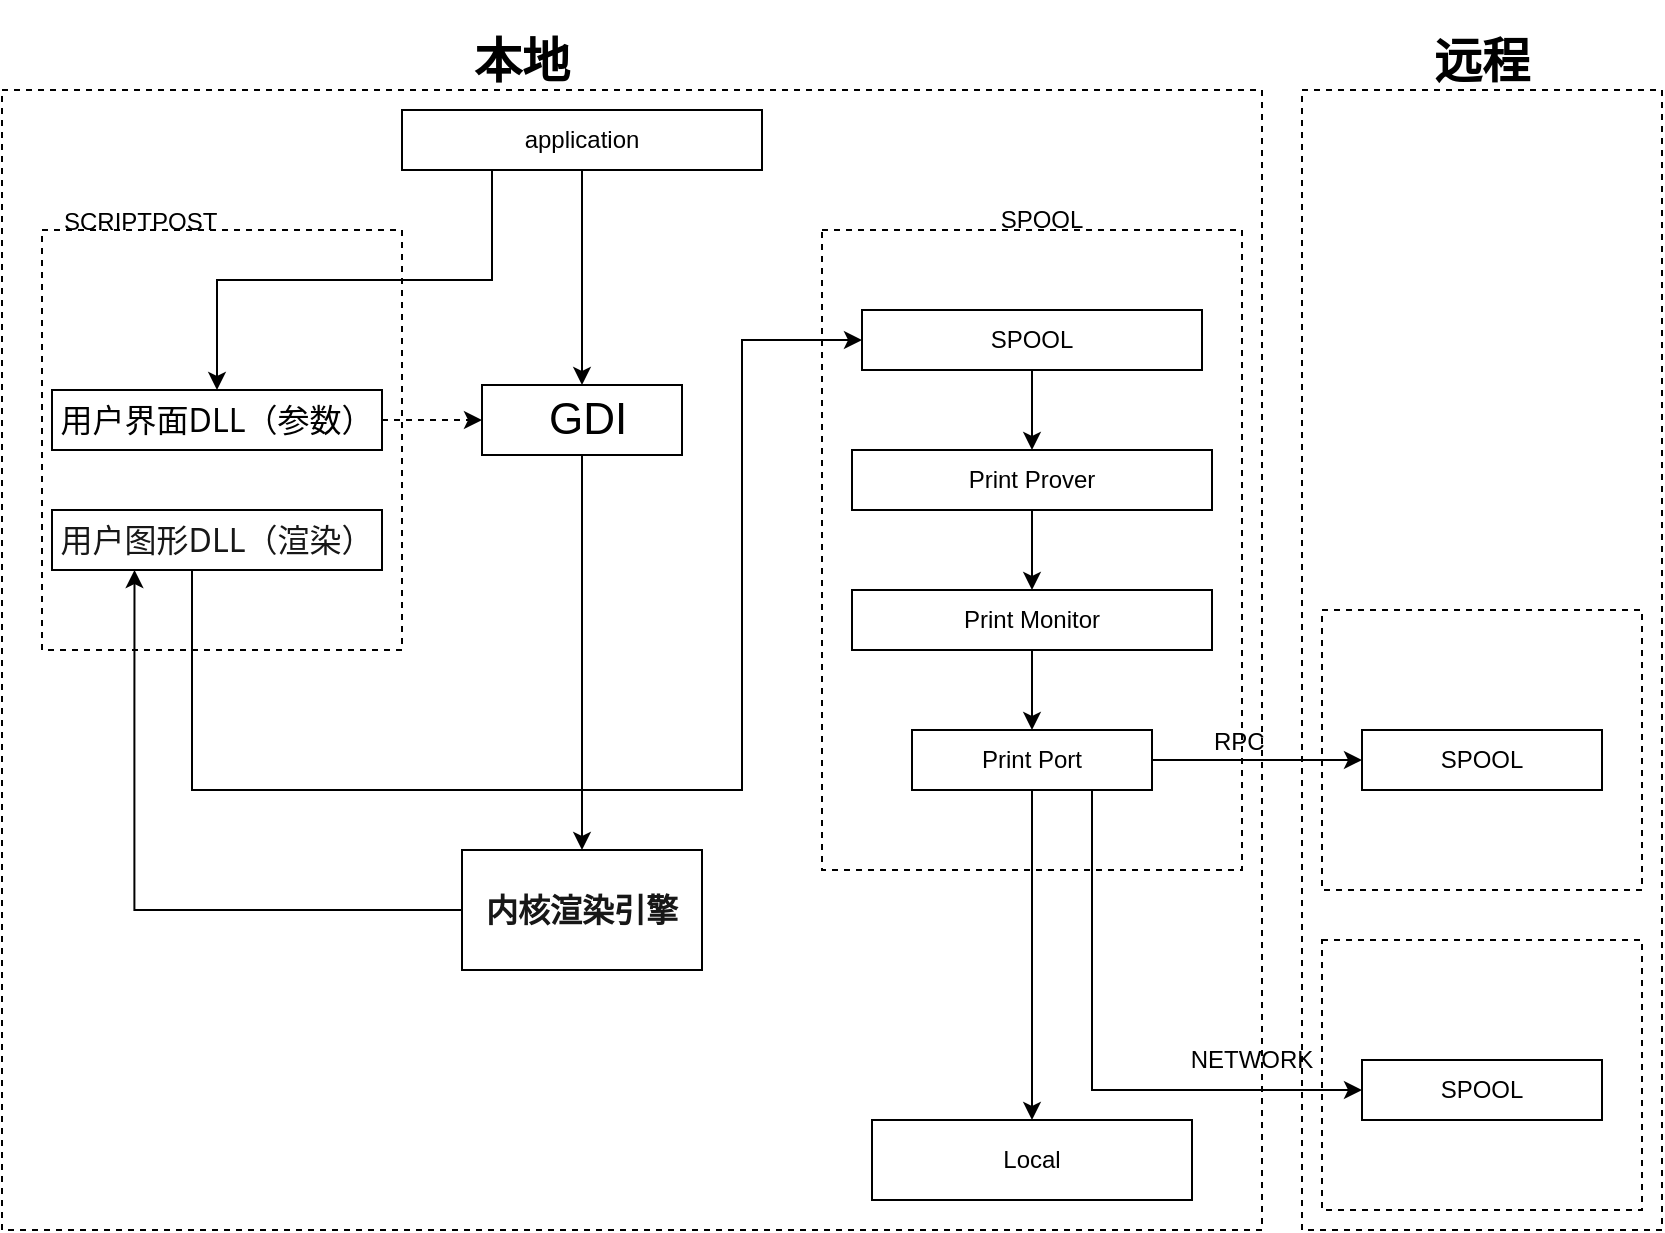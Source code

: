 <mxfile version="20.4.0" type="github">
  <diagram id="Hg01c8yL0vzKY2bh_a4h" name="第 1 页">
    <mxGraphModel dx="1730" dy="2134" grid="1" gridSize="10" guides="1" tooltips="1" connect="1" arrows="1" fold="1" page="1" pageScale="1" pageWidth="827" pageHeight="1169" math="0" shadow="0">
      <root>
        <mxCell id="0" />
        <mxCell id="1" parent="0" />
        <mxCell id="ICSgazTlzsJLQmgzwEMn-56" value="" style="rounded=0;whiteSpace=wrap;html=1;dashed=1;strokeWidth=1;fontColor=#000000;fillColor=none;" vertex="1" parent="1">
          <mxGeometry x="720" y="10" width="180" height="570" as="geometry" />
        </mxCell>
        <mxCell id="ICSgazTlzsJLQmgzwEMn-52" value="" style="rounded=0;whiteSpace=wrap;html=1;strokeWidth=1;fontColor=#000000;fillColor=none;dashed=1;" vertex="1" parent="1">
          <mxGeometry x="70" y="10" width="630" height="570" as="geometry" />
        </mxCell>
        <mxCell id="ICSgazTlzsJLQmgzwEMn-19" style="edgeStyle=orthogonalEdgeStyle;rounded=0;orthogonalLoop=1;jettySize=auto;html=1;exitX=0.25;exitY=1;exitDx=0;exitDy=0;entryX=0.5;entryY=0;entryDx=0;entryDy=0;fontColor=#000000;" edge="1" parent="1" source="ICSgazTlzsJLQmgzwEMn-2" target="ICSgazTlzsJLQmgzwEMn-14">
          <mxGeometry relative="1" as="geometry" />
        </mxCell>
        <mxCell id="ICSgazTlzsJLQmgzwEMn-2" value="application" style="rounded=0;whiteSpace=wrap;html=1;" vertex="1" parent="1">
          <mxGeometry x="270" y="20" width="180" height="30" as="geometry" />
        </mxCell>
        <mxCell id="ICSgazTlzsJLQmgzwEMn-7" value="" style="edgeStyle=orthogonalEdgeStyle;rounded=0;orthogonalLoop=1;jettySize=auto;html=1;" edge="1" parent="1" source="ICSgazTlzsJLQmgzwEMn-3" target="ICSgazTlzsJLQmgzwEMn-6">
          <mxGeometry relative="1" as="geometry" />
        </mxCell>
        <mxCell id="ICSgazTlzsJLQmgzwEMn-3" value="&amp;nbsp;GDI" style="rounded=0;whiteSpace=wrap;html=1;fontSize=22;" vertex="1" parent="1">
          <mxGeometry x="310" y="157.5" width="100" height="35" as="geometry" />
        </mxCell>
        <mxCell id="ICSgazTlzsJLQmgzwEMn-5" value="" style="endArrow=classic;html=1;rounded=0;entryX=0.5;entryY=0;entryDx=0;entryDy=0;" edge="1" parent="1" source="ICSgazTlzsJLQmgzwEMn-2" target="ICSgazTlzsJLQmgzwEMn-3">
          <mxGeometry width="50" height="50" relative="1" as="geometry">
            <mxPoint x="360" y="220" as="sourcePoint" />
            <mxPoint x="360" y="240.711" as="targetPoint" />
          </mxGeometry>
        </mxCell>
        <mxCell id="ICSgazTlzsJLQmgzwEMn-53" style="edgeStyle=orthogonalEdgeStyle;rounded=0;orthogonalLoop=1;jettySize=auto;html=1;exitX=0;exitY=0.5;exitDx=0;exitDy=0;entryX=0.25;entryY=1;entryDx=0;entryDy=0;fontColor=#000000;" edge="1" parent="1" source="ICSgazTlzsJLQmgzwEMn-6" target="ICSgazTlzsJLQmgzwEMn-15">
          <mxGeometry relative="1" as="geometry" />
        </mxCell>
        <mxCell id="ICSgazTlzsJLQmgzwEMn-6" value="&lt;div style=&quot;text-align: start;&quot;&gt;&lt;font face=&quot;Segoe UI, SegoeUI, Helvetica Neue, Helvetica, Arial, sans-serif&quot; color=&quot;#171717&quot;&gt;&lt;span style=&quot;font-size: 16px; background-color: rgb(255, 255, 255);&quot;&gt;&lt;b&gt;内核渲染引擎&lt;/b&gt;&lt;/span&gt;&lt;/font&gt;&lt;/div&gt;" style="rounded=0;whiteSpace=wrap;html=1;" vertex="1" parent="1">
          <mxGeometry x="300" y="390" width="120" height="60" as="geometry" />
        </mxCell>
        <mxCell id="ICSgazTlzsJLQmgzwEMn-11" value="" style="rounded=0;whiteSpace=wrap;html=1;dashed=1;fillColor=none;" vertex="1" parent="1">
          <mxGeometry x="90" y="80" width="180" height="210" as="geometry" />
        </mxCell>
        <mxCell id="ICSgazTlzsJLQmgzwEMn-59" style="edgeStyle=orthogonalEdgeStyle;rounded=0;orthogonalLoop=1;jettySize=auto;html=1;entryX=0;entryY=0.5;entryDx=0;entryDy=0;fontColor=#000000;dashed=1;" edge="1" parent="1" source="ICSgazTlzsJLQmgzwEMn-14" target="ICSgazTlzsJLQmgzwEMn-3">
          <mxGeometry relative="1" as="geometry" />
        </mxCell>
        <mxCell id="ICSgazTlzsJLQmgzwEMn-14" value="&lt;font color=&quot;#000000&quot;&gt;&lt;span style=&quot;font-family: &amp;quot;Segoe UI&amp;quot;, SegoeUI, &amp;quot;Helvetica Neue&amp;quot;, Helvetica, Arial, sans-serif; font-size: 16px; text-align: start; background-color: rgb(255, 255, 255);&quot;&gt;用户界面DLL（参数）&lt;/span&gt;&lt;/font&gt;" style="rounded=0;whiteSpace=wrap;html=1;fillColor=none;" vertex="1" parent="1">
          <mxGeometry x="95" y="160" width="165" height="30" as="geometry" />
        </mxCell>
        <mxCell id="ICSgazTlzsJLQmgzwEMn-22" style="edgeStyle=orthogonalEdgeStyle;rounded=0;orthogonalLoop=1;jettySize=auto;html=1;entryX=0;entryY=0.5;entryDx=0;entryDy=0;fontColor=#000000;" edge="1" parent="1" source="ICSgazTlzsJLQmgzwEMn-15" target="ICSgazTlzsJLQmgzwEMn-20">
          <mxGeometry relative="1" as="geometry">
            <Array as="points">
              <mxPoint x="165" y="360" />
              <mxPoint x="440" y="360" />
              <mxPoint x="440" y="135" />
            </Array>
          </mxGeometry>
        </mxCell>
        <mxCell id="ICSgazTlzsJLQmgzwEMn-15" value="&lt;div style=&quot;text-align: start;&quot;&gt;&lt;font face=&quot;Segoe UI, SegoeUI, Helvetica Neue, Helvetica, Arial, sans-serif&quot; color=&quot;#171717&quot;&gt;&lt;span style=&quot;font-size: 16px; background-color: rgb(255, 255, 255);&quot;&gt;用户图形DLL（渲染）&lt;/span&gt;&lt;/font&gt;&lt;/div&gt;" style="rounded=0;whiteSpace=wrap;html=1;fillColor=none;" vertex="1" parent="1">
          <mxGeometry x="95" y="220" width="165" height="30" as="geometry" />
        </mxCell>
        <mxCell id="ICSgazTlzsJLQmgzwEMn-18" value="SCRIPTPOST" style="text;strokeColor=none;fillColor=none;align=left;verticalAlign=middle;spacingLeft=4;spacingRight=4;overflow=hidden;points=[[0,0.5],[1,0.5]];portConstraint=eastwest;rotatable=0;fontColor=#000000;" vertex="1" parent="1">
          <mxGeometry x="95" y="60" width="90" height="30" as="geometry" />
        </mxCell>
        <mxCell id="ICSgazTlzsJLQmgzwEMn-29" style="edgeStyle=orthogonalEdgeStyle;rounded=0;orthogonalLoop=1;jettySize=auto;html=1;exitX=0.5;exitY=1;exitDx=0;exitDy=0;entryX=0.5;entryY=0;entryDx=0;entryDy=0;fontColor=#000000;" edge="1" parent="1" source="ICSgazTlzsJLQmgzwEMn-20" target="ICSgazTlzsJLQmgzwEMn-21">
          <mxGeometry relative="1" as="geometry" />
        </mxCell>
        <mxCell id="ICSgazTlzsJLQmgzwEMn-20" value="SPOOL" style="rounded=0;whiteSpace=wrap;html=1;fontColor=#000000;fillColor=none;" vertex="1" parent="1">
          <mxGeometry x="500" y="120" width="170" height="30" as="geometry" />
        </mxCell>
        <mxCell id="ICSgazTlzsJLQmgzwEMn-30" style="edgeStyle=orthogonalEdgeStyle;rounded=0;orthogonalLoop=1;jettySize=auto;html=1;exitX=0.5;exitY=1;exitDx=0;exitDy=0;entryX=0.5;entryY=0;entryDx=0;entryDy=0;fontColor=#000000;" edge="1" parent="1" source="ICSgazTlzsJLQmgzwEMn-21" target="ICSgazTlzsJLQmgzwEMn-28">
          <mxGeometry relative="1" as="geometry" />
        </mxCell>
        <mxCell id="ICSgazTlzsJLQmgzwEMn-21" value="Print Prover" style="rounded=0;whiteSpace=wrap;html=1;fontColor=#000000;fillColor=none;" vertex="1" parent="1">
          <mxGeometry x="495" y="190" width="180" height="30" as="geometry" />
        </mxCell>
        <mxCell id="ICSgazTlzsJLQmgzwEMn-32" value="" style="edgeStyle=orthogonalEdgeStyle;rounded=0;orthogonalLoop=1;jettySize=auto;html=1;fontColor=#000000;" edge="1" parent="1" source="ICSgazTlzsJLQmgzwEMn-28" target="ICSgazTlzsJLQmgzwEMn-31">
          <mxGeometry relative="1" as="geometry" />
        </mxCell>
        <mxCell id="ICSgazTlzsJLQmgzwEMn-28" value="Print Monitor" style="rounded=0;whiteSpace=wrap;html=1;strokeWidth=1;fontColor=#000000;fillColor=none;" vertex="1" parent="1">
          <mxGeometry x="495" y="260" width="180" height="30" as="geometry" />
        </mxCell>
        <mxCell id="ICSgazTlzsJLQmgzwEMn-36" style="edgeStyle=orthogonalEdgeStyle;rounded=0;orthogonalLoop=1;jettySize=auto;html=1;exitX=1;exitY=0.5;exitDx=0;exitDy=0;fontColor=#000000;" edge="1" parent="1" source="ICSgazTlzsJLQmgzwEMn-31" target="ICSgazTlzsJLQmgzwEMn-34">
          <mxGeometry relative="1" as="geometry" />
        </mxCell>
        <mxCell id="ICSgazTlzsJLQmgzwEMn-48" style="edgeStyle=orthogonalEdgeStyle;rounded=0;orthogonalLoop=1;jettySize=auto;html=1;fontColor=#000000;" edge="1" parent="1" source="ICSgazTlzsJLQmgzwEMn-31" target="ICSgazTlzsJLQmgzwEMn-46">
          <mxGeometry relative="1" as="geometry" />
        </mxCell>
        <mxCell id="ICSgazTlzsJLQmgzwEMn-51" style="edgeStyle=orthogonalEdgeStyle;rounded=0;orthogonalLoop=1;jettySize=auto;html=1;exitX=0.75;exitY=1;exitDx=0;exitDy=0;entryX=0;entryY=0.5;entryDx=0;entryDy=0;fontColor=#000000;" edge="1" parent="1" source="ICSgazTlzsJLQmgzwEMn-31" target="ICSgazTlzsJLQmgzwEMn-41">
          <mxGeometry relative="1" as="geometry" />
        </mxCell>
        <mxCell id="ICSgazTlzsJLQmgzwEMn-31" value="Print Port" style="rounded=0;whiteSpace=wrap;html=1;strokeWidth=1;fontColor=#000000;fillColor=none;" vertex="1" parent="1">
          <mxGeometry x="525" y="330" width="120" height="30" as="geometry" />
        </mxCell>
        <mxCell id="ICSgazTlzsJLQmgzwEMn-33" value="" style="rounded=0;whiteSpace=wrap;html=1;strokeWidth=1;fontColor=#000000;fillColor=none;dashed=1;" vertex="1" parent="1">
          <mxGeometry x="730" y="270" width="160" height="140" as="geometry" />
        </mxCell>
        <mxCell id="ICSgazTlzsJLQmgzwEMn-34" value="SPOOL" style="rounded=0;whiteSpace=wrap;html=1;strokeWidth=1;fontColor=#000000;fillColor=none;" vertex="1" parent="1">
          <mxGeometry x="750" y="330" width="120" height="30" as="geometry" />
        </mxCell>
        <mxCell id="ICSgazTlzsJLQmgzwEMn-37" value="RPC" style="text;strokeColor=none;fillColor=none;align=left;verticalAlign=middle;spacingLeft=4;spacingRight=4;overflow=hidden;points=[[0,0.5],[1,0.5]];portConstraint=eastwest;rotatable=0;strokeWidth=1;fontColor=#000000;" vertex="1" parent="1">
          <mxGeometry x="670" y="320" width="60" height="30" as="geometry" />
        </mxCell>
        <mxCell id="ICSgazTlzsJLQmgzwEMn-40" value="" style="rounded=0;whiteSpace=wrap;html=1;strokeWidth=1;fontColor=#000000;fillColor=none;dashed=1;" vertex="1" parent="1">
          <mxGeometry x="730" y="435" width="160" height="135" as="geometry" />
        </mxCell>
        <mxCell id="ICSgazTlzsJLQmgzwEMn-41" value="SPOOL" style="rounded=0;whiteSpace=wrap;html=1;strokeWidth=1;fontColor=#000000;fillColor=none;" vertex="1" parent="1">
          <mxGeometry x="750" y="495" width="120" height="30" as="geometry" />
        </mxCell>
        <mxCell id="ICSgazTlzsJLQmgzwEMn-45" value="NETWORK" style="text;html=1;strokeColor=none;fillColor=none;align=center;verticalAlign=middle;whiteSpace=wrap;rounded=0;strokeWidth=1;fontColor=#000000;" vertex="1" parent="1">
          <mxGeometry x="665" y="480" width="60" height="30" as="geometry" />
        </mxCell>
        <mxCell id="ICSgazTlzsJLQmgzwEMn-46" value="Local" style="rounded=0;whiteSpace=wrap;html=1;strokeWidth=1;fontColor=#000000;fillColor=none;" vertex="1" parent="1">
          <mxGeometry x="505" y="525" width="160" height="40" as="geometry" />
        </mxCell>
        <mxCell id="ICSgazTlzsJLQmgzwEMn-54" value="" style="rounded=0;whiteSpace=wrap;html=1;dashed=1;strokeWidth=1;fontColor=#000000;fillColor=none;" vertex="1" parent="1">
          <mxGeometry x="480" y="80" width="210" height="320" as="geometry" />
        </mxCell>
        <mxCell id="ICSgazTlzsJLQmgzwEMn-55" value="SPOOL" style="text;html=1;strokeColor=none;fillColor=none;align=center;verticalAlign=middle;whiteSpace=wrap;rounded=0;dashed=1;strokeWidth=1;fontColor=#000000;" vertex="1" parent="1">
          <mxGeometry x="560" y="60" width="60" height="30" as="geometry" />
        </mxCell>
        <mxCell id="ICSgazTlzsJLQmgzwEMn-57" value="&lt;h1&gt;本地&lt;/h1&gt;" style="text;html=1;strokeColor=none;fillColor=none;align=center;verticalAlign=middle;whiteSpace=wrap;rounded=0;dashed=1;strokeWidth=1;fontColor=#000000;" vertex="1" parent="1">
          <mxGeometry x="300" y="-19" width="60" height="30" as="geometry" />
        </mxCell>
        <mxCell id="ICSgazTlzsJLQmgzwEMn-58" value="&lt;h1&gt;远程&lt;/h1&gt;" style="text;html=1;strokeColor=none;fillColor=none;align=center;verticalAlign=middle;whiteSpace=wrap;rounded=0;dashed=1;strokeWidth=1;fontColor=#000000;" vertex="1" parent="1">
          <mxGeometry x="780" y="-19" width="60" height="30" as="geometry" />
        </mxCell>
      </root>
    </mxGraphModel>
  </diagram>
</mxfile>
